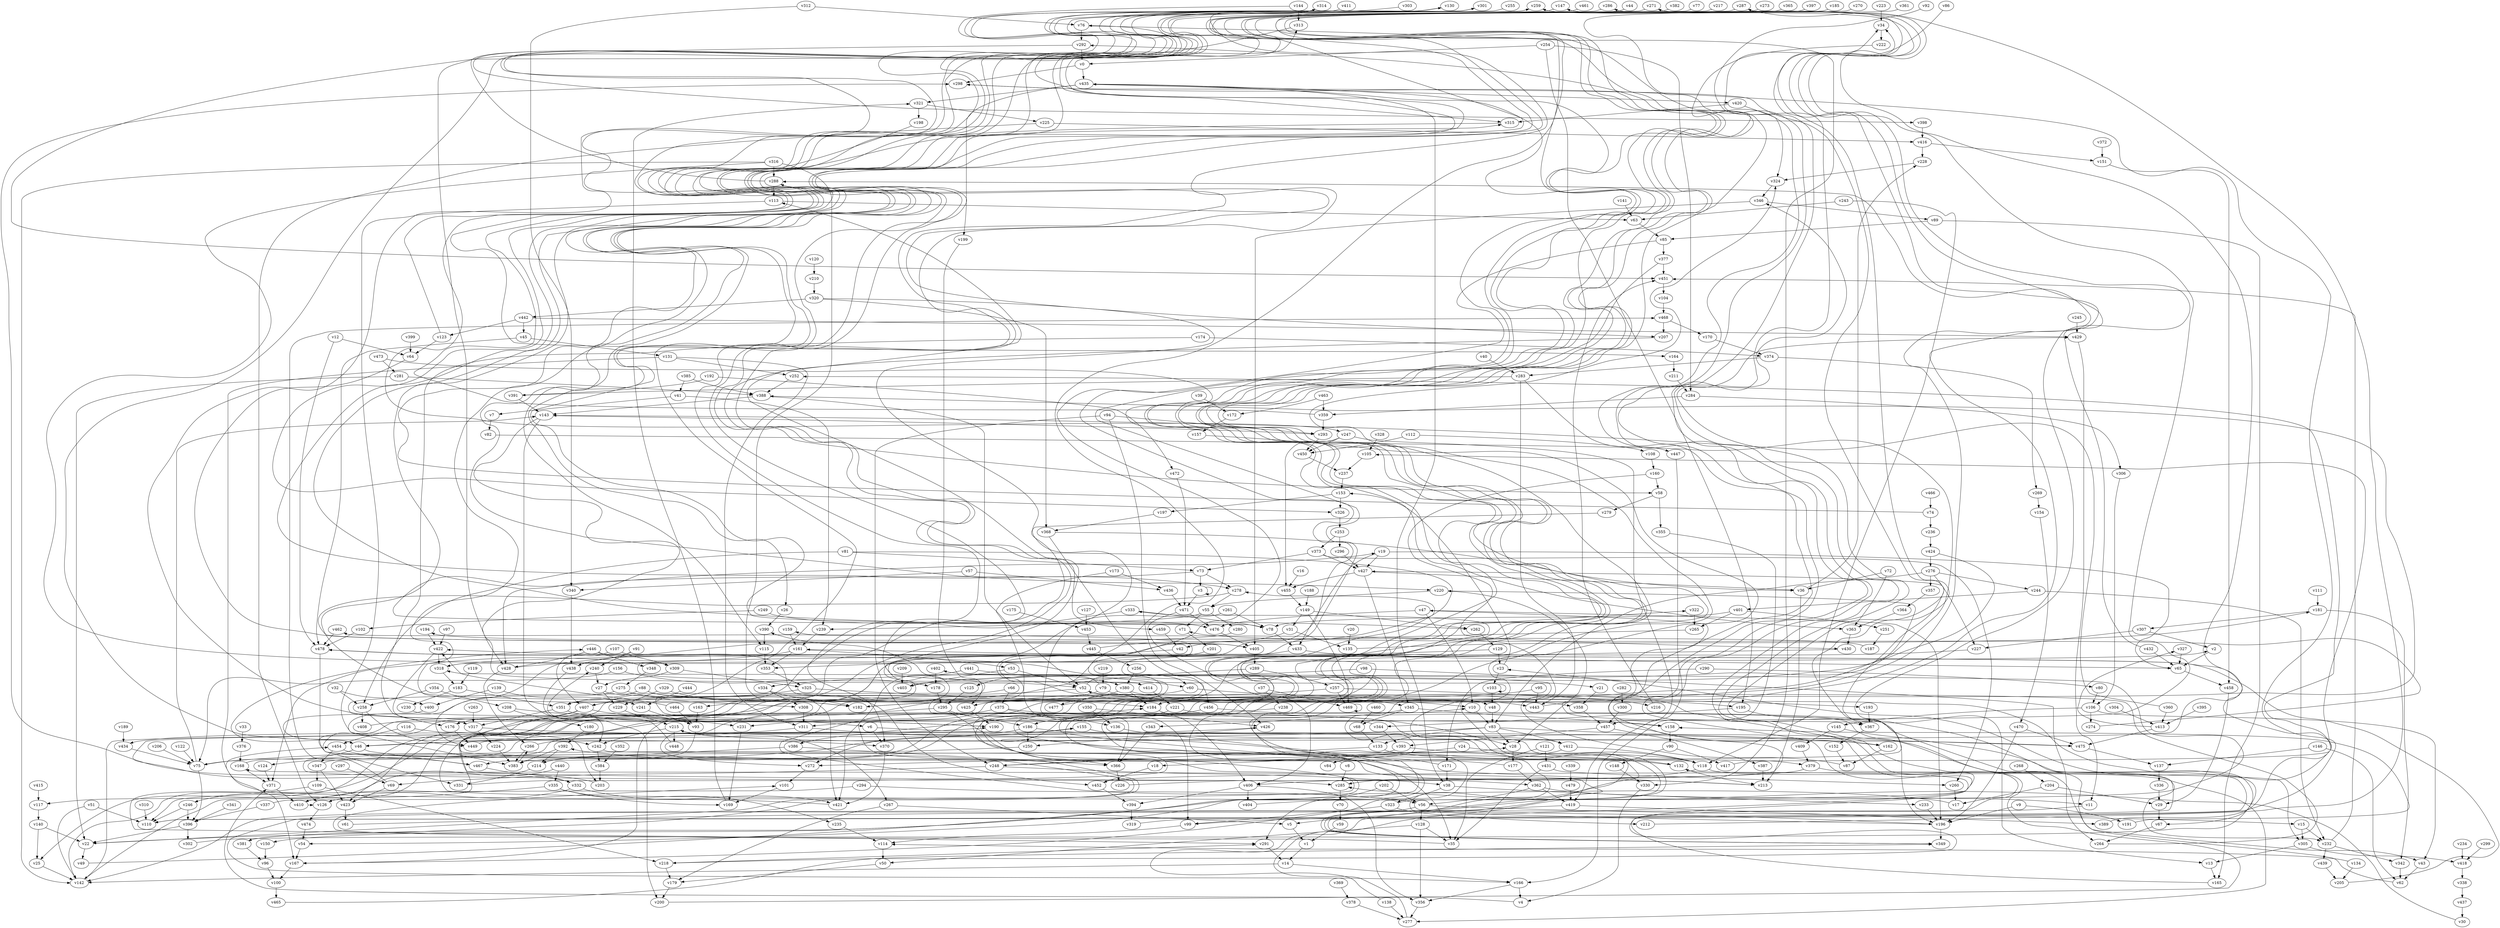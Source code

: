 // Benchmark game 715 - 480 vertices
// time_bound: 67
// targets: v133
digraph G {
    v0 [name="v0", player=1];
    v1 [name="v1", player=1];
    v2 [name="v2", player=1];
    v3 [name="v3", player=1];
    v4 [name="v4", player=1];
    v5 [name="v5", player=0];
    v6 [name="v6", player=1];
    v7 [name="v7", player=0];
    v8 [name="v8", player=1];
    v9 [name="v9", player=1];
    v10 [name="v10", player=1];
    v11 [name="v11", player=1];
    v12 [name="v12", player=0];
    v13 [name="v13", player=0];
    v14 [name="v14", player=0];
    v15 [name="v15", player=1];
    v16 [name="v16", player=0];
    v17 [name="v17", player=1];
    v18 [name="v18", player=1];
    v19 [name="v19", player=1];
    v20 [name="v20", player=0];
    v21 [name="v21", player=1];
    v22 [name="v22", player=1];
    v23 [name="v23", player=0];
    v24 [name="v24", player=0];
    v25 [name="v25", player=0];
    v26 [name="v26", player=1];
    v27 [name="v27", player=0];
    v28 [name="v28", player=0];
    v29 [name="v29", player=0];
    v30 [name="v30", player=0];
    v31 [name="v31", player=0];
    v32 [name="v32", player=0];
    v33 [name="v33", player=1];
    v34 [name="v34", player=1];
    v35 [name="v35", player=0];
    v36 [name="v36", player=0];
    v37 [name="v37", player=1];
    v38 [name="v38", player=0];
    v39 [name="v39", player=0];
    v40 [name="v40", player=1];
    v41 [name="v41", player=1];
    v42 [name="v42", player=1];
    v43 [name="v43", player=1];
    v44 [name="v44", player=1];
    v45 [name="v45", player=1];
    v46 [name="v46", player=1];
    v47 [name="v47", player=1];
    v48 [name="v48", player=0];
    v49 [name="v49", player=1];
    v50 [name="v50", player=1];
    v51 [name="v51", player=0];
    v52 [name="v52", player=1];
    v53 [name="v53", player=1];
    v54 [name="v54", player=0];
    v55 [name="v55", player=0];
    v56 [name="v56", player=1];
    v57 [name="v57", player=1];
    v58 [name="v58", player=0];
    v59 [name="v59", player=0];
    v60 [name="v60", player=1];
    v61 [name="v61", player=1];
    v62 [name="v62", player=0];
    v63 [name="v63", player=0];
    v64 [name="v64", player=1];
    v65 [name="v65", player=1];
    v66 [name="v66", player=0];
    v67 [name="v67", player=1];
    v68 [name="v68", player=1];
    v69 [name="v69", player=1];
    v70 [name="v70", player=0];
    v71 [name="v71", player=1];
    v72 [name="v72", player=1];
    v73 [name="v73", player=0];
    v74 [name="v74", player=0];
    v75 [name="v75", player=0];
    v76 [name="v76", player=0];
    v77 [name="v77", player=0];
    v78 [name="v78", player=0];
    v79 [name="v79", player=1];
    v80 [name="v80", player=1];
    v81 [name="v81", player=1];
    v82 [name="v82", player=0];
    v83 [name="v83", player=1];
    v84 [name="v84", player=1];
    v85 [name="v85", player=1];
    v86 [name="v86", player=1];
    v87 [name="v87", player=0];
    v88 [name="v88", player=1];
    v89 [name="v89", player=0];
    v90 [name="v90", player=1];
    v91 [name="v91", player=1];
    v92 [name="v92", player=0];
    v93 [name="v93", player=0];
    v94 [name="v94", player=0];
    v95 [name="v95", player=0];
    v96 [name="v96", player=0];
    v97 [name="v97", player=1];
    v98 [name="v98", player=1];
    v99 [name="v99", player=0];
    v100 [name="v100", player=1];
    v101 [name="v101", player=1];
    v102 [name="v102", player=0];
    v103 [name="v103", player=1];
    v104 [name="v104", player=0];
    v105 [name="v105", player=0];
    v106 [name="v106", player=0];
    v107 [name="v107", player=1];
    v108 [name="v108", player=0];
    v109 [name="v109", player=0];
    v110 [name="v110", player=1];
    v111 [name="v111", player=1];
    v112 [name="v112", player=0];
    v113 [name="v113", player=1];
    v114 [name="v114", player=0];
    v115 [name="v115", player=1];
    v116 [name="v116", player=1];
    v117 [name="v117", player=0];
    v118 [name="v118", player=1];
    v119 [name="v119", player=0];
    v120 [name="v120", player=1];
    v121 [name="v121", player=0];
    v122 [name="v122", player=1];
    v123 [name="v123", player=0];
    v124 [name="v124", player=0];
    v125 [name="v125", player=0];
    v126 [name="v126", player=0];
    v127 [name="v127", player=1];
    v128 [name="v128", player=1];
    v129 [name="v129", player=0];
    v130 [name="v130", player=0];
    v131 [name="v131", player=0];
    v132 [name="v132", player=1];
    v133 [name="v133", player=1, target=1];
    v134 [name="v134", player=1];
    v135 [name="v135", player=0];
    v136 [name="v136", player=0];
    v137 [name="v137", player=1];
    v138 [name="v138", player=1];
    v139 [name="v139", player=1];
    v140 [name="v140", player=1];
    v141 [name="v141", player=0];
    v142 [name="v142", player=1];
    v143 [name="v143", player=0];
    v144 [name="v144", player=1];
    v145 [name="v145", player=1];
    v146 [name="v146", player=0];
    v147 [name="v147", player=0];
    v148 [name="v148", player=0];
    v149 [name="v149", player=1];
    v150 [name="v150", player=0];
    v151 [name="v151", player=0];
    v152 [name="v152", player=0];
    v153 [name="v153", player=1];
    v154 [name="v154", player=1];
    v155 [name="v155", player=1];
    v156 [name="v156", player=0];
    v157 [name="v157", player=1];
    v158 [name="v158", player=0];
    v159 [name="v159", player=0];
    v160 [name="v160", player=0];
    v161 [name="v161", player=0];
    v162 [name="v162", player=1];
    v163 [name="v163", player=1];
    v164 [name="v164", player=1];
    v165 [name="v165", player=0];
    v166 [name="v166", player=0];
    v167 [name="v167", player=1];
    v168 [name="v168", player=1];
    v169 [name="v169", player=1];
    v170 [name="v170", player=1];
    v171 [name="v171", player=0];
    v172 [name="v172", player=1];
    v173 [name="v173", player=1];
    v174 [name="v174", player=1];
    v175 [name="v175", player=1];
    v176 [name="v176", player=0];
    v177 [name="v177", player=1];
    v178 [name="v178", player=0];
    v179 [name="v179", player=0];
    v180 [name="v180", player=1];
    v181 [name="v181", player=0];
    v182 [name="v182", player=0];
    v183 [name="v183", player=0];
    v184 [name="v184", player=1];
    v185 [name="v185", player=0];
    v186 [name="v186", player=0];
    v187 [name="v187", player=0];
    v188 [name="v188", player=1];
    v189 [name="v189", player=1];
    v190 [name="v190", player=0];
    v191 [name="v191", player=1];
    v192 [name="v192", player=0];
    v193 [name="v193", player=0];
    v194 [name="v194", player=0];
    v195 [name="v195", player=1];
    v196 [name="v196", player=0];
    v197 [name="v197", player=0];
    v198 [name="v198", player=0];
    v199 [name="v199", player=1];
    v200 [name="v200", player=1];
    v201 [name="v201", player=1];
    v202 [name="v202", player=0];
    v203 [name="v203", player=1];
    v204 [name="v204", player=0];
    v205 [name="v205", player=0];
    v206 [name="v206", player=1];
    v207 [name="v207", player=1];
    v208 [name="v208", player=0];
    v209 [name="v209", player=1];
    v210 [name="v210", player=0];
    v211 [name="v211", player=0];
    v212 [name="v212", player=1];
    v213 [name="v213", player=0];
    v214 [name="v214", player=0];
    v215 [name="v215", player=1];
    v216 [name="v216", player=1];
    v217 [name="v217", player=1];
    v218 [name="v218", player=1];
    v219 [name="v219", player=1];
    v220 [name="v220", player=0];
    v221 [name="v221", player=0];
    v222 [name="v222", player=0];
    v223 [name="v223", player=0];
    v224 [name="v224", player=1];
    v225 [name="v225", player=0];
    v226 [name="v226", player=0];
    v227 [name="v227", player=1];
    v228 [name="v228", player=0];
    v229 [name="v229", player=1];
    v230 [name="v230", player=0];
    v231 [name="v231", player=0];
    v232 [name="v232", player=1];
    v233 [name="v233", player=1];
    v234 [name="v234", player=0];
    v235 [name="v235", player=1];
    v236 [name="v236", player=0];
    v237 [name="v237", player=1];
    v238 [name="v238", player=0];
    v239 [name="v239", player=1];
    v240 [name="v240", player=0];
    v241 [name="v241", player=1];
    v242 [name="v242", player=1];
    v243 [name="v243", player=1];
    v244 [name="v244", player=1];
    v245 [name="v245", player=1];
    v246 [name="v246", player=0];
    v247 [name="v247", player=1];
    v248 [name="v248", player=1];
    v249 [name="v249", player=1];
    v250 [name="v250", player=0];
    v251 [name="v251", player=0];
    v252 [name="v252", player=0];
    v253 [name="v253", player=1];
    v254 [name="v254", player=1];
    v255 [name="v255", player=1];
    v256 [name="v256", player=0];
    v257 [name="v257", player=0];
    v258 [name="v258", player=1];
    v259 [name="v259", player=0];
    v260 [name="v260", player=1];
    v261 [name="v261", player=1];
    v262 [name="v262", player=1];
    v263 [name="v263", player=0];
    v264 [name="v264", player=1];
    v265 [name="v265", player=1];
    v266 [name="v266", player=0];
    v267 [name="v267", player=1];
    v268 [name="v268", player=0];
    v269 [name="v269", player=1];
    v270 [name="v270", player=0];
    v271 [name="v271", player=1];
    v272 [name="v272", player=0];
    v273 [name="v273", player=0];
    v274 [name="v274", player=1];
    v275 [name="v275", player=1];
    v276 [name="v276", player=1];
    v277 [name="v277", player=0];
    v278 [name="v278", player=0];
    v279 [name="v279", player=1];
    v280 [name="v280", player=0];
    v281 [name="v281", player=0];
    v282 [name="v282", player=0];
    v283 [name="v283", player=0];
    v284 [name="v284", player=0];
    v285 [name="v285", player=1];
    v286 [name="v286", player=0];
    v287 [name="v287", player=1];
    v288 [name="v288", player=1];
    v289 [name="v289", player=1];
    v290 [name="v290", player=0];
    v291 [name="v291", player=1];
    v292 [name="v292", player=1];
    v293 [name="v293", player=0];
    v294 [name="v294", player=0];
    v295 [name="v295", player=1];
    v296 [name="v296", player=1];
    v297 [name="v297", player=1];
    v298 [name="v298", player=1];
    v299 [name="v299", player=0];
    v300 [name="v300", player=0];
    v301 [name="v301", player=0];
    v302 [name="v302", player=0];
    v303 [name="v303", player=1];
    v304 [name="v304", player=0];
    v305 [name="v305", player=1];
    v306 [name="v306", player=0];
    v307 [name="v307", player=0];
    v308 [name="v308", player=1];
    v309 [name="v309", player=1];
    v310 [name="v310", player=1];
    v311 [name="v311", player=1];
    v312 [name="v312", player=0];
    v313 [name="v313", player=0];
    v314 [name="v314", player=0];
    v315 [name="v315", player=0];
    v316 [name="v316", player=0];
    v317 [name="v317", player=1];
    v318 [name="v318", player=1];
    v319 [name="v319", player=0];
    v320 [name="v320", player=0];
    v321 [name="v321", player=1];
    v322 [name="v322", player=0];
    v323 [name="v323", player=0];
    v324 [name="v324", player=0];
    v325 [name="v325", player=0];
    v326 [name="v326", player=0];
    v327 [name="v327", player=0];
    v328 [name="v328", player=1];
    v329 [name="v329", player=1];
    v330 [name="v330", player=0];
    v331 [name="v331", player=0];
    v332 [name="v332", player=1];
    v333 [name="v333", player=1];
    v334 [name="v334", player=1];
    v335 [name="v335", player=1];
    v336 [name="v336", player=1];
    v337 [name="v337", player=1];
    v338 [name="v338", player=1];
    v339 [name="v339", player=1];
    v340 [name="v340", player=1];
    v341 [name="v341", player=1];
    v342 [name="v342", player=0];
    v343 [name="v343", player=1];
    v344 [name="v344", player=0];
    v345 [name="v345", player=0];
    v346 [name="v346", player=0];
    v347 [name="v347", player=0];
    v348 [name="v348", player=0];
    v349 [name="v349", player=1];
    v350 [name="v350", player=0];
    v351 [name="v351", player=1];
    v352 [name="v352", player=0];
    v353 [name="v353", player=0];
    v354 [name="v354", player=1];
    v355 [name="v355", player=1];
    v356 [name="v356", player=0];
    v357 [name="v357", player=1];
    v358 [name="v358", player=0];
    v359 [name="v359", player=0];
    v360 [name="v360", player=0];
    v361 [name="v361", player=1];
    v362 [name="v362", player=0];
    v363 [name="v363", player=1];
    v364 [name="v364", player=0];
    v365 [name="v365", player=0];
    v366 [name="v366", player=1];
    v367 [name="v367", player=1];
    v368 [name="v368", player=0];
    v369 [name="v369", player=1];
    v370 [name="v370", player=0];
    v371 [name="v371", player=0];
    v372 [name="v372", player=1];
    v373 [name="v373", player=1];
    v374 [name="v374", player=0];
    v375 [name="v375", player=1];
    v376 [name="v376", player=1];
    v377 [name="v377", player=1];
    v378 [name="v378", player=0];
    v379 [name="v379", player=1];
    v380 [name="v380", player=1];
    v381 [name="v381", player=0];
    v382 [name="v382", player=1];
    v383 [name="v383", player=1];
    v384 [name="v384", player=1];
    v385 [name="v385", player=0];
    v386 [name="v386", player=1];
    v387 [name="v387", player=1];
    v388 [name="v388", player=1];
    v389 [name="v389", player=1];
    v390 [name="v390", player=0];
    v391 [name="v391", player=0];
    v392 [name="v392", player=0];
    v393 [name="v393", player=0];
    v394 [name="v394", player=0];
    v395 [name="v395", player=1];
    v396 [name="v396", player=0];
    v397 [name="v397", player=1];
    v398 [name="v398", player=1];
    v399 [name="v399", player=1];
    v400 [name="v400", player=0];
    v401 [name="v401", player=0];
    v402 [name="v402", player=1];
    v403 [name="v403", player=0];
    v404 [name="v404", player=0];
    v405 [name="v405", player=1];
    v406 [name="v406", player=1];
    v407 [name="v407", player=1];
    v408 [name="v408", player=0];
    v409 [name="v409", player=0];
    v410 [name="v410", player=0];
    v411 [name="v411", player=1];
    v412 [name="v412", player=0];
    v413 [name="v413", player=1];
    v414 [name="v414", player=0];
    v415 [name="v415", player=0];
    v416 [name="v416", player=0];
    v417 [name="v417", player=1];
    v418 [name="v418", player=0];
    v419 [name="v419", player=0];
    v420 [name="v420", player=1];
    v421 [name="v421", player=0];
    v422 [name="v422", player=0];
    v423 [name="v423", player=0];
    v424 [name="v424", player=0];
    v425 [name="v425", player=1];
    v426 [name="v426", player=1];
    v427 [name="v427", player=0];
    v428 [name="v428", player=0];
    v429 [name="v429", player=1];
    v430 [name="v430", player=1];
    v431 [name="v431", player=0];
    v432 [name="v432", player=1];
    v433 [name="v433", player=1];
    v434 [name="v434", player=1];
    v435 [name="v435", player=0];
    v436 [name="v436", player=0];
    v437 [name="v437", player=0];
    v438 [name="v438", player=1];
    v439 [name="v439", player=1];
    v440 [name="v440", player=1];
    v441 [name="v441", player=1];
    v442 [name="v442", player=1];
    v443 [name="v443", player=1];
    v444 [name="v444", player=0];
    v445 [name="v445", player=0];
    v446 [name="v446", player=1];
    v447 [name="v447", player=0];
    v448 [name="v448", player=1];
    v449 [name="v449", player=1];
    v450 [name="v450", player=1];
    v451 [name="v451", player=1];
    v452 [name="v452", player=1];
    v453 [name="v453", player=0];
    v454 [name="v454", player=1];
    v455 [name="v455", player=1];
    v456 [name="v456", player=1];
    v457 [name="v457", player=1];
    v458 [name="v458", player=0];
    v459 [name="v459", player=0];
    v460 [name="v460", player=1];
    v461 [name="v461", player=1];
    v462 [name="v462", player=0];
    v463 [name="v463", player=0];
    v464 [name="v464", player=0];
    v465 [name="v465", player=1];
    v466 [name="v466", player=0];
    v467 [name="v467", player=1];
    v468 [name="v468", player=1];
    v469 [name="v469", player=1];
    v470 [name="v470", player=0];
    v471 [name="v471", player=1];
    v472 [name="v472", player=0];
    v473 [name="v473", player=0];
    v474 [name="v474", player=0];
    v475 [name="v475", player=1];
    v476 [name="v476", player=0];
    v477 [name="v477", player=1];
    v478 [name="v478", player=0];
    v479 [name="v479", player=0];

    v0 -> v298;
    v1 -> v14;
    v2 -> v65;
    v3 -> v471;
    v4 -> v371 [constraint="t >= 5"];
    v5 -> v1;
    v6 -> v379 [constraint="t >= 2"];
    v7 -> v82;
    v8 -> v313 [constraint="t mod 2 == 1"];
    v9 -> v196;
    v10 -> v83;
    v11 -> v166 [constraint="t >= 5"];
    v12 -> v478;
    v13 -> v165;
    v14 -> v142;
    v15 -> v305;
    v16 -> v455;
    v17 -> v435 [constraint="t mod 2 == 1"];
    v18 -> v452;
    v19 -> v433;
    v20 -> v135;
    v21 -> v358;
    v22 -> v392 [constraint="t >= 1"];
    v23 -> v103;
    v24 -> v118;
    v25 -> v142;
    v26 -> v390;
    v27 -> v67 [constraint="t mod 4 == 2"];
    v28 -> v177;
    v29 -> v67;
    v30 -> v285 [constraint="t < 12"];
    v31 -> v135;
    v32 -> v258;
    v33 -> v376;
    v34 -> v222;
    v35 -> v101 [constraint="t >= 1"];
    v36 -> v213;
    v37 -> v469;
    v38 -> v323;
    v39 -> v172;
    v40 -> v283;
    v41 -> v7;
    v42 -> v142 [constraint="t mod 4 == 0"];
    v43 -> v62;
    v44 -> v315 [constraint="t >= 3"];
    v45 -> v131;
    v46 -> v446 [constraint="t < 11"];
    v47 -> v10;
    v48 -> v83;
    v49 -> v435 [constraint="t < 14"];
    v50 -> v179;
    v51 -> v110;
    v52 -> v60 [constraint="t mod 5 == 4"];
    v53 -> v403;
    v54 -> v167;
    v55 -> v280;
    v56 -> v128;
    v57 -> v340;
    v58 -> v279;
    v59 -> v1;
    v60 -> v193;
    v61 -> v196 [constraint="t >= 1"];
    v62 -> v215 [constraint="t >= 4"];
    v63 -> v85;
    v64 -> v405 [constraint="t < 9"];
    v65 -> v458;
    v66 -> v190 [constraint="t < 8"];
    v67 -> v264;
    v68 -> v133;
    v69 -> v468;
    v70 -> v59;
    v71 -> v201;
    v72 -> v363;
    v73 -> v278;
    v74 -> v76 [constraint="t < 8"];
    v75 -> v155 [constraint="t mod 5 == 0"];
    v76 -> v330;
    v77 -> v58 [constraint="t < 9"];
    v78 -> v315 [constraint="t >= 4"];
    v79 -> v125 [constraint="t < 5"];
    v80 -> v106;
    v81 -> v434 [constraint="t >= 1"];
    v82 -> v182 [constraint="t mod 2 == 1"];
    v83 -> v475;
    v84 -> v286 [constraint="t < 6"];
    v85 -> v60 [constraint="t < 6"];
    v86 -> v232 [constraint="t >= 1"];
    v87 -> v47 [constraint="t < 10"];
    v88 -> v218 [constraint="t mod 5 == 3"];
    v89 -> v165;
    v90 -> v148;
    v91 -> v438;
    v92 -> v99 [constraint="t mod 4 == 1"];
    v93 -> v467;
    v94 -> v293;
    v95 -> v25 [constraint="t mod 3 == 0"];
    v96 -> v100;
    v97 -> v422;
    v98 -> v264;
    v99 -> v114;
    v100 -> v465;
    v101 -> v169;
    v102 -> v478;
    v103 -> v103 [constraint="t >= 4"];
    v104 -> v468;
    v105 -> v237;
    v106 -> v43;
    v107 -> v407;
    v108 -> v160;
    v109 -> v218;
    v110 -> v427 [constraint="t mod 5 == 0"];
    v111 -> v181;
    v112 -> v450;
    v113 -> v63;
    v114 -> v50;
    v115 -> v353;
    v116 -> v203;
    v117 -> v140;
    v118 -> v277;
    v119 -> v183;
    v120 -> v210;
    v121 -> v35;
    v122 -> v75;
    v123 -> v301 [constraint="t mod 4 == 1"];
    v124 -> v371;
    v125 -> v295;
    v126 -> v474;
    v127 -> v453;
    v128 -> v35;
    v129 -> v414 [constraint="t < 11"];
    v130 -> v150 [constraint="t >= 4"];
    v131 -> v167;
    v132 -> v333 [constraint="t < 13"];
    v133 -> v248;
    v134 -> v114 [constraint="t >= 2"];
    v135 -> v181 [constraint="t < 13"];
    v136 -> v381 [constraint="t >= 1"];
    v137 -> v336;
    v138 -> v318 [constraint="t mod 3 == 1"];
    v139 -> v241;
    v140 -> v22;
    v141 -> v63;
    v142 -> v113 [constraint="t < 6"];
    v143 -> v52 [constraint="t mod 5 == 1"];
    v144 -> v451 [constraint="t mod 2 == 1"];
    v145 -> v110 [constraint="t < 11"];
    v146 -> v62;
    v147 -> v278 [constraint="t >= 3"];
    v148 -> v330;
    v149 -> v469;
    v150 -> v96;
    v151 -> v458;
    v152 -> v87;
    v153 -> v326;
    v154 -> v470;
    v155 -> v475;
    v156 -> v75;
    v157 -> v248 [constraint="t >= 5"];
    v158 -> v90;
    v159 -> v161;
    v160 -> v430 [constraint="t < 7"];
    v161 -> v371;
    v162 -> v87;
    v163 -> v93;
    v164 -> v211;
    v165 -> v132 [constraint="t < 11"];
    v166 -> v356;
    v167 -> v100;
    v168 -> v390 [constraint="t < 13"];
    v169 -> v321;
    v170 -> v374;
    v171 -> v161 [constraint="t mod 3 == 1"];
    v172 -> v157;
    v173 -> v436;
    v174 -> v176;
    v175 -> v453;
    v176 -> v449;
    v177 -> v10 [constraint="t >= 5"];
    v178 -> v295;
    v179 -> v200;
    v180 -> v392;
    v181 -> v342;
    v182 -> v288 [constraint="t mod 2 == 0"];
    v183 -> v351;
    v184 -> v406;
    v185 -> v213 [constraint="t < 6"];
    v186 -> v386;
    v187 -> v194 [constraint="t mod 4 == 2"];
    v188 -> v149;
    v189 -> v434;
    v190 -> v130 [constraint="t >= 4"];
    v191 -> v158 [constraint="t mod 5 == 3"];
    v192 -> v391;
    v193 -> v367;
    v194 -> v422;
    v195 -> v344;
    v196 -> v324 [constraint="t < 13"];
    v197 -> v368;
    v198 -> v308 [constraint="t >= 2"];
    v199 -> v425;
    v200 -> v346 [constraint="t >= 5"];
    v201 -> v117 [constraint="t < 9"];
    v202 -> v291;
    v203 -> v298 [constraint="t < 6"];
    v204 -> v29;
    v205 -> v478 [constraint="t < 11"];
    v206 -> v75;
    v207 -> v291 [constraint="t >= 3"];
    v208 -> v93;
    v209 -> v403;
    v210 -> v320;
    v211 -> v284;
    v212 -> v287 [constraint="t < 11"];
    v213 -> v292 [constraint="t < 7"];
    v214 -> v331;
    v215 -> v242;
    v216 -> v451;
    v217 -> v207 [constraint="t < 15"];
    v218 -> v291 [constraint="t >= 4"];
    v219 -> v79;
    v220 -> v55;
    v221 -> v28;
    v222 -> v367 [constraint="t mod 2 == 0"];
    v223 -> v34;
    v224 -> v383;
    v225 -> v126;
    v226 -> v429 [constraint="t >= 4"];
    v227 -> v318 [constraint="t < 9"];
    v228 -> v324;
    v229 -> v215;
    v230 -> v349 [constraint="t mod 4 == 2"];
    v231 -> v169;
    v232 -> v451;
    v233 -> v196;
    v234 -> v418;
    v235 -> v114;
    v236 -> v424;
    v237 -> v153;
    v238 -> v56 [constraint="t < 15"];
    v239 -> v161;
    v240 -> v27;
    v241 -> v93;
    v242 -> v349 [constraint="t mod 4 == 2"];
    v243 -> v63;
    v244 -> v232;
    v245 -> v429;
    v246 -> v396;
    v247 -> v457;
    v248 -> v38;
    v249 -> v476;
    v250 -> v362 [constraint="t >= 1"];
    v251 -> v187;
    v252 -> v388;
    v253 -> v296;
    v254 -> v284;
    v255 -> v247 [constraint="t < 5"];
    v256 -> v380;
    v257 -> v469;
    v258 -> v449;
    v259 -> v326 [constraint="t < 8"];
    v260 -> v17;
    v261 -> v99;
    v262 -> v129;
    v263 -> v317;
    v264 -> v52 [constraint="t < 8"];
    v265 -> v345 [constraint="t mod 3 == 1"];
    v266 -> v271 [constraint="t >= 4"];
    v267 -> v5;
    v268 -> v204;
    v269 -> v154;
    v270 -> v54 [constraint="t mod 2 == 1"];
    v271 -> v26 [constraint="t mod 4 == 2"];
    v272 -> v101;
    v273 -> v22 [constraint="t mod 5 == 1"];
    v274 -> v71 [constraint="t >= 5"];
    v275 -> v449;
    v276 -> v244;
    v277 -> v159 [constraint="t >= 4"];
    v278 -> v405 [constraint="t < 6"];
    v279 -> v285 [constraint="t mod 3 == 1"];
    v280 -> v370 [constraint="t < 10"];
    v281 -> v388;
    v282 -> v300;
    v283 -> v447;
    v284 -> v306;
    v285 -> v70;
    v286 -> v48 [constraint="t >= 1"];
    v287 -> v158 [constraint="t >= 5"];
    v288 -> v314 [constraint="t < 6"];
    v289 -> v272 [constraint="t >= 3"];
    v290 -> v171;
    v291 -> v14;
    v292 -> v0;
    v293 -> v450;
    v294 -> v56;
    v295 -> v366;
    v296 -> v427;
    v297 -> v69;
    v298 -> v43 [constraint="t >= 2"];
    v299 -> v418;
    v300 -> v457;
    v301 -> v115 [constraint="t < 15"];
    v302 -> v23 [constraint="t >= 4"];
    v303 -> v242 [constraint="t mod 5 == 0"];
    v304 -> v413;
    v305 -> v418;
    v306 -> v106;
    v307 -> v227;
    v308 -> v311;
    v309 -> v325;
    v310 -> v110;
    v311 -> v46;
    v312 -> v340;
    v313 -> v164 [constraint="t < 13"];
    v314 -> v459 [constraint="t >= 1"];
    v315 -> v220 [constraint="t mod 3 == 2"];
    v316 -> v309 [constraint="t < 13"];
    v317 -> v162 [constraint="t < 12"];
    v318 -> v462 [constraint="t < 8"];
    v319 -> v298 [constraint="t >= 2"];
    v320 -> v124 [constraint="t mod 3 == 1"];
    v321 -> v198;
    v322 -> v265;
    v323 -> v34 [constraint="t < 14"];
    v324 -> v346;
    v325 -> v184;
    v326 -> v253;
    v327 -> v65;
    v328 -> v105;
    v329 -> v182 [constraint="t mod 4 == 2"];
    v330 -> v4;
    v331 -> v322 [constraint="t < 7"];
    v332 -> v190 [constraint="t mod 3 == 1"];
    v333 -> v78;
    v334 -> v182;
    v335 -> v169;
    v336 -> v29;
    v337 -> v184 [constraint="t mod 2 == 1"];
    v338 -> v437;
    v339 -> v479;
    v340 -> v438;
    v341 -> v396;
    v342 -> v62;
    v343 -> v366;
    v344 -> v288 [constraint="t < 13"];
    v345 -> v343;
    v346 -> v89;
    v347 -> v28 [constraint="t mod 4 == 3"];
    v348 -> v275;
    v349 -> v168 [constraint="t < 8"];
    v350 -> v136;
    v351 -> v478 [constraint="t < 5"];
    v352 -> v384;
    v353 -> v325;
    v354 -> v258;
    v355 -> v166;
    v356 -> v277;
    v357 -> v364;
    v358 -> v457;
    v359 -> v259 [constraint="t mod 3 == 1"];
    v360 -> v143 [constraint="t >= 2"];
    v361 -> v162 [constraint="t mod 5 == 3"];
    v362 -> v11;
    v363 -> v430;
    v364 -> v363;
    v365 -> v214 [constraint="t >= 1"];
    v366 -> v226;
    v367 -> v152;
    v368 -> v167 [constraint="t >= 4"];
    v369 -> v378;
    v370 -> v421;
    v371 -> v410;
    v372 -> v151;
    v373 -> v260;
    v374 -> v269;
    v375 -> v13;
    v376 -> v168;
    v377 -> v36 [constraint="t < 8"];
    v378 -> v277;
    v379 -> v305;
    v380 -> v443;
    v381 -> v96;
    v382 -> v21 [constraint="t mod 5 == 3"];
    v383 -> v266;
    v384 -> v203;
    v385 -> v388;
    v386 -> v383;
    v387 -> v213;
    v388 -> v143;
    v389 -> v422 [constraint="t mod 4 == 3"];
    v390 -> v115;
    v391 -> v143;
    v392 -> v383;
    v393 -> v272;
    v394 -> v319;
    v395 -> v413;
    v396 -> v22;
    v397 -> v214 [constraint="t < 8"];
    v398 -> v416;
    v399 -> v64;
    v400 -> v46 [constraint="t mod 4 == 1"];
    v401 -> v265;
    v402 -> v178;
    v403 -> v220 [constraint="t < 12"];
    v404 -> v402 [constraint="t mod 2 == 1"];
    v405 -> v289;
    v406 -> v394;
    v407 -> v118 [constraint="t mod 4 == 1"];
    v408 -> v147 [constraint="t mod 3 == 0"];
    v409 -> v379;
    v410 -> v126 [constraint="t mod 3 == 1"];
    v411 -> v398 [constraint="t mod 4 == 0"];
    v412 -> v84;
    v413 -> v327 [constraint="t mod 2 == 0"];
    v414 -> v221;
    v415 -> v117;
    v416 -> v228;
    v417 -> v105 [constraint="t mod 4 == 2"];
    v418 -> v338;
    v419 -> v5;
    v420 -> v324;
    v421 -> v454 [constraint="t < 12"];
    v422 -> v318;
    v423 -> v61;
    v424 -> v403 [constraint="t >= 4"];
    v425 -> v190;
    v426 -> v250 [constraint="t mod 2 == 0"];
    v427 -> v36;
    v428 -> v2 [constraint="t < 5"];
    v429 -> v11;
    v430 -> v184 [constraint="t < 10"];
    v431 -> v35;
    v432 -> v259 [constraint="t >= 3"];
    v433 -> v353;
    v434 -> v75;
    v435 -> v420;
    v436 -> v471;
    v437 -> v30;
    v438 -> v200;
    v439 -> v205;
    v440 -> v335;
    v441 -> v421;
    v442 -> v429;
    v443 -> v34 [constraint="t < 7"];
    v444 -> v241;
    v445 -> v278 [constraint="t >= 5"];
    v446 -> v195 [constraint="t < 11"];
    v447 -> v419;
    v448 -> v240;
    v449 -> v426 [constraint="t mod 4 == 0"];
    v450 -> v237;
    v451 -> v104;
    v452 -> v252 [constraint="t >= 5"];
    v453 -> v445;
    v454 -> v467;
    v455 -> v149;
    v456 -> v196;
    v457 -> v393;
    v458 -> v29;
    v459 -> v42;
    v460 -> v68;
    v461 -> v262 [constraint="t >= 5"];
    v462 -> v478;
    v463 -> v172;
    v464 -> v422 [constraint="t >= 1"];
    v465 -> v349 [constraint="t mod 3 == 2"];
    v466 -> v74;
    v467 -> v332;
    v468 -> v170;
    v469 -> v469 [constraint="t < 9"];
    v470 -> v196;
    v471 -> v406;
    v472 -> v471;
    v473 -> v363 [constraint="t < 5"];
    v474 -> v54;
    v475 -> v137;
    v476 -> v19 [constraint="t >= 4"];
    v477 -> v388 [constraint="t < 6"];
    v478 -> v331;
    v479 -> v419;
    v446 -> v348;
    v56 -> v15;
    v393 -> v118;
    v375 -> v231;
    v134 -> v205;
    v254 -> v195;
    v186 -> v250;
    v14 -> v166;
    v351 -> v231;
    v473 -> v281;
    v81 -> v258;
    v83 -> v272;
    v386 -> v366;
    v181 -> v307;
    v254 -> v0;
    v321 -> v225;
    v325 -> v407;
    v468 -> v207;
    v9 -> v191;
    v248 -> v69;
    v232 -> v342;
    v419 -> v389;
    v145 -> v409;
    v41 -> v239;
    v351 -> v317;
    v121 -> v431;
    v253 -> v373;
    v320 -> v442;
    v171 -> v38;
    v132 -> v213;
    v362 -> v419;
    v290 -> v80;
    v83 -> v46;
    v276 -> v357;
    v278 -> v55;
    v427 -> v455;
    v103 -> v48;
    v476 -> v405;
    v69 -> v423;
    v332 -> v421;
    v128 -> v50;
    v109 -> v246;
    v60 -> v351;
    v98 -> v334;
    v470 -> v475;
    v445 -> v256;
    v3 -> v3;
    v47 -> v476;
    v427 -> v345;
    v72 -> v36;
    v149 -> v262;
    v133 -> v132;
    v220 -> v28;
    v359 -> v293;
    v440 -> v423;
    v58 -> v355;
    v24 -> v18;
    v81 -> v73;
    v123 -> v64;
    v406 -> v356;
    v345 -> v158;
    v406 -> v404;
    v249 -> v102;
    v433 -> v65;
    v261 -> v78;
    v242 -> v384;
    v160 -> v58;
    v131 -> v311;
    v312 -> v76;
    v309 -> v27;
    v284 -> v359;
    v52 -> v358;
    v76 -> v292;
    v316 -> v288;
    v85 -> v377;
    v294 -> v110;
    v143 -> v242;
    v431 -> v260;
    v55 -> v71;
    v335 -> v235;
    v94 -> v248;
    v452 -> v394;
    v441 -> v380;
    v146 -> v137;
    v232 -> v439;
    v413 -> v475;
    v66 -> v375;
    v295 -> v167;
    v375 -> v136;
    v225 -> v416;
    v428 -> v266;
    v88 -> v452;
    v74 -> v236;
    v416 -> v151;
    v346 -> v405;
    v57 -> v436;
    v396 -> v302;
    v12 -> v64;
    v275 -> v182;
    v139 -> v400;
    v174 -> v374;
    v442 -> v45;
    v106 -> v145;
    v32 -> v400;
    v412 -> v118;
    v244 -> v401;
    v208 -> v180;
    v276 -> v83;
    v45 -> v478;
    v138 -> v277;
    v89 -> v85;
    v173 -> v366;
    v401 -> v78;
    v183 -> v230;
    v435 -> v321;
    v56 -> v142;
    v215 -> v448;
    v83 -> v412;
    v435 -> v38;
    v266 -> v383;
    v380 -> v477;
    v204 -> v17;
    v112 -> v108;
    v471 -> v476;
    v153 -> v197;
    v118 -> v285;
    v329 -> v229;
    v166 -> v4;
    v31 -> v42;
    v36 -> v228;
    v19 -> v427;
    v51 -> v142;
    v368 -> v456;
    v446 -> v428;
    v350 -> v426;
    v283 -> v443;
    v113 -> v383;
    v88 -> v351;
    v360 -> v413;
    v46 -> v75;
    v218 -> v179;
    v140 -> v25;
    v464 -> v93;
    v374 -> v283;
    v392 -> v214;
    v78 -> v433;
    v27 -> v229;
    v155 -> v142;
    v107 -> v309;
    v420 -> v315;
    v195 -> v367;
    v8 -> v285;
    v257 -> v425;
    v186 -> v412;
    v295 -> v186;
    v333 -> v370;
    v19 -> v65;
    v316 -> v142;
    v38 -> v233;
    v196 -> v349;
    v362 -> v56;
    v52 -> v407;
    v289 -> v257;
    v305 -> v13;
    v246 -> v110;
    v192 -> v472;
    v311 -> v35;
    v257 -> v216;
    v388 -> v52;
    v288 -> v113;
    v161 -> v353;
    v456 -> v311;
    v337 -> v396;
    v177 -> v362;
    v435 -> v199;
    v318 -> v183;
    v332 -> v126;
    v407 -> v6;
    v83 -> v133;
    v168 -> v371;
    v457 -> v387;
    v316 -> v421;
    v73 -> v428;
    v90 -> v417;
    v129 -> v23;
    v347 -> v423;
    v354 -> v208;
    v283 -> v391;
    v401 -> v251;
    v0 -> v435;
    v144 -> v313;
    v143 -> v293;
    v149 -> v31;
    v202 -> v56;
    v377 -> v451;
    v407 -> v176;
    v281 -> v22;
    v307 -> v2;
    v46 -> v467;
    v323 -> v99;
    v83 -> v28;
    v432 -> v65;
    v22 -> v49;
    v373 -> v427;
    v55 -> v239;
    v161 -> v53;
    v6 -> v370;
    v23 -> v153;
    v131 -> v252;
    v379 -> v406;
    v128 -> v356;
    v243 -> v118;
    v73 -> v3;
    v385 -> v41;
    v442 -> v123;
    v15 -> v232;
    v292 -> v428;
    v221 -> v186;
    v215 -> v267;
    v422 -> v317;
    v95 -> v443;
    v317 -> v224;
    v75 -> v396;
    v454 -> v347;
    v106 -> v274;
    v79 -> v163;
    v320 -> v368;
    v334 -> v308;
    v344 -> v393;
    v47 -> v196;
    v323 -> v212;
    v373 -> v73;
    v258 -> v408;
    v116 -> v454;
    v380 -> v184;
    v94 -> v426;
    v75 -> v143;
    v345 -> v68;
    v91 -> v240;
    v37 -> v238;
    v463 -> v359;
    v156 -> v178;
    v347 -> v109;
    v53 -> v52;
    v335 -> v410;
    v267 -> v179;
    v247 -> v455;
    v276 -> v227;
    v79 -> v10;
    v424 -> v276;
    v247 -> v450;
}
